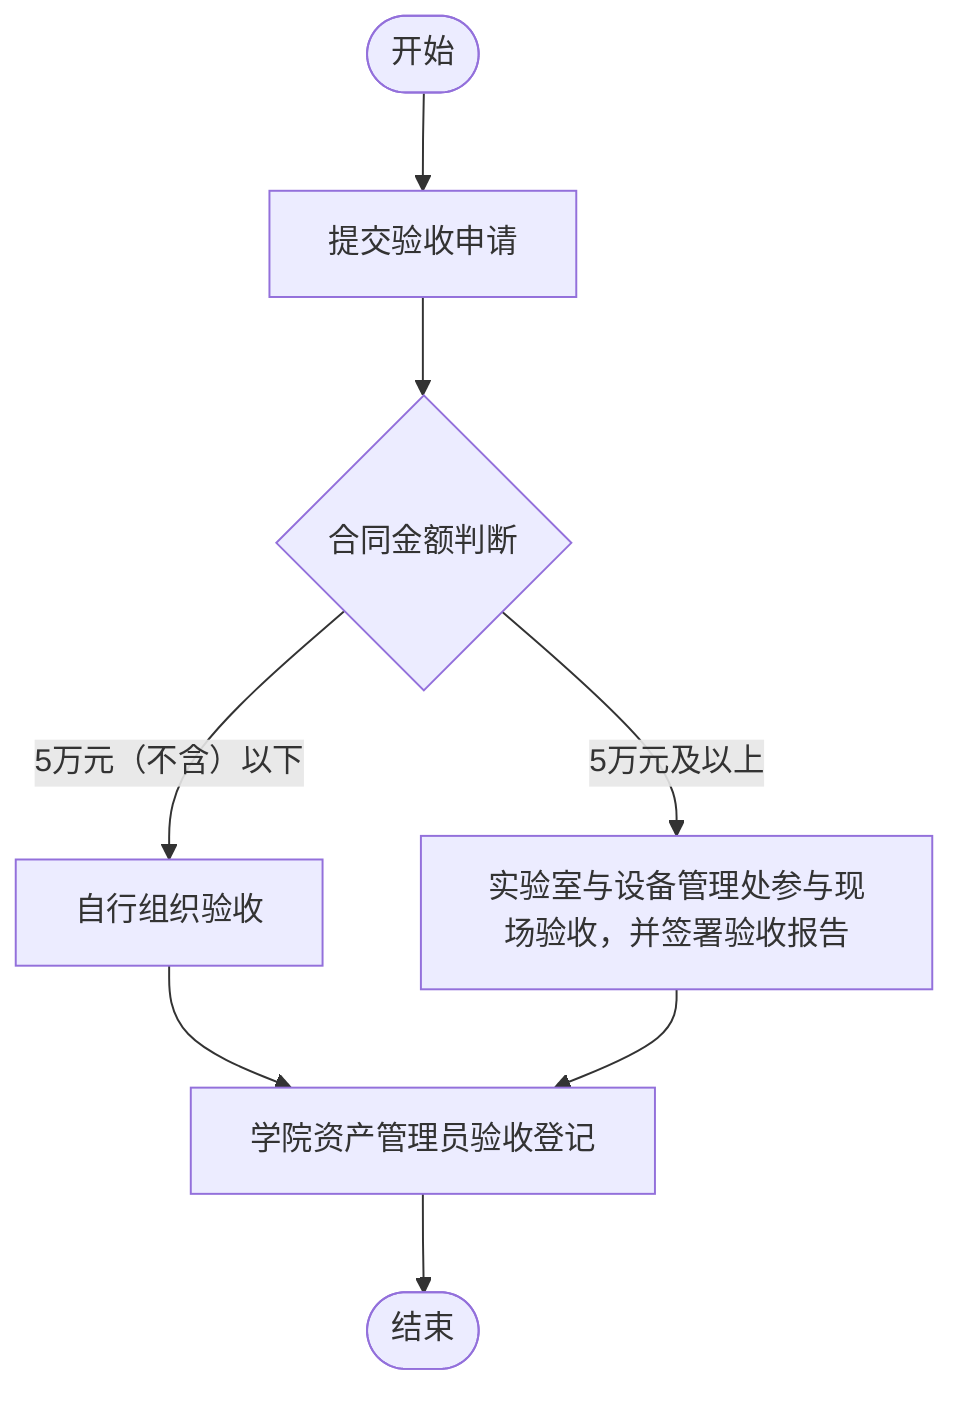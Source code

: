 flowchart TD
    开始([开始])
    提交验收申请[提交验收申请]
    合同金额判断{合同金额判断}
    自行组织验收[自行组织验收]
    实验室与设备管理处参与现场验收[实验室与设备管理处参与现场验收，并签署验收报告]
    学院资产管理员验收登记[学院资产管理员验收登记]
    结束([结束])

    开始 --> 提交验收申请
    提交验收申请 --> 合同金额判断
    合同金额判断 -- 5万元（不含）以下 --> 自行组织验收
    合同金额判断 -- 5万元及以上 --> 实验室与设备管理处参与现场验收
    自行组织验收 --> 学院资产管理员验收登记
    实验室与设备管理处参与现场验收 --> 学院资产管理员验收登记
    学院资产管理员验收登记 --> 结束